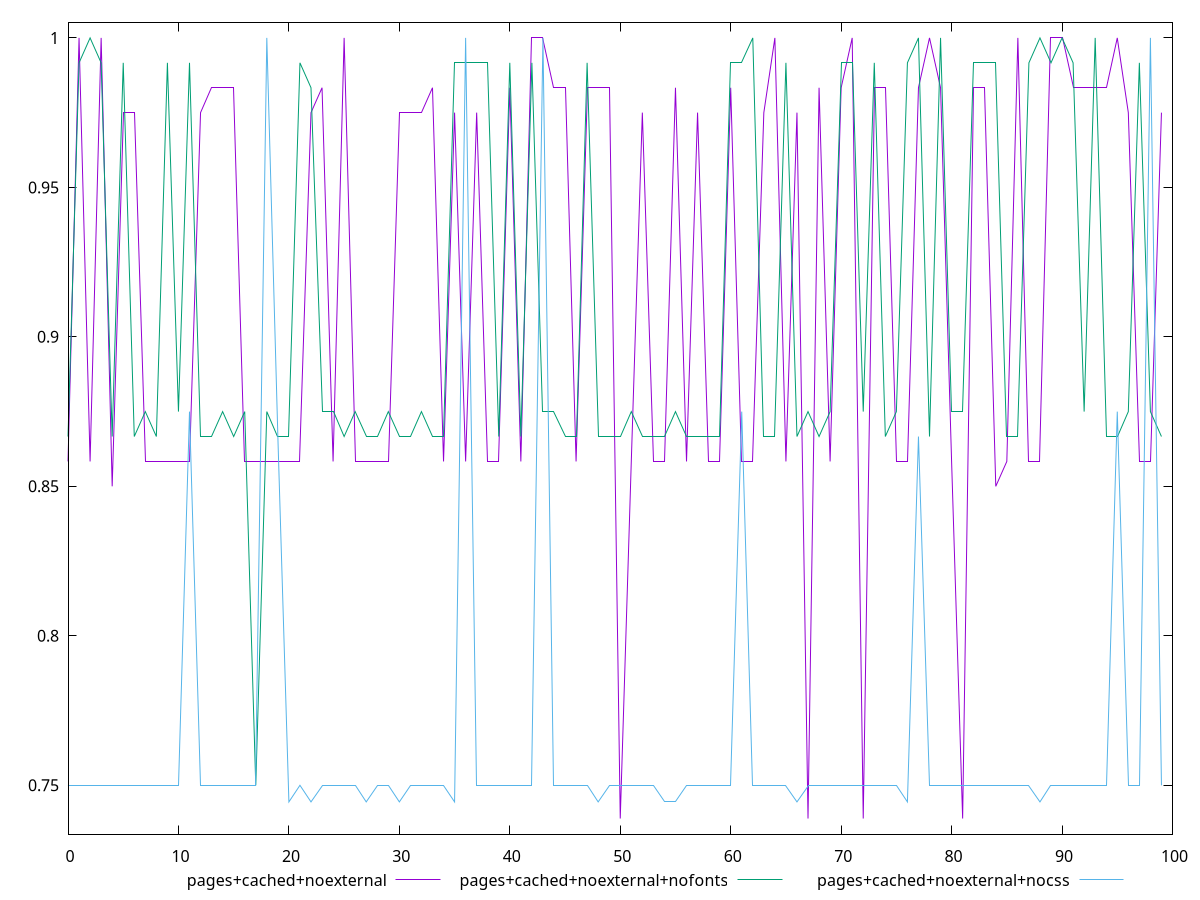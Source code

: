 $_pagesCachedNoexternal <<EOF
0.8583333333333334
1
0.8583333333333334
1
0.85
0.975
0.975
0.8583333333333334
0.8583333333333334
0.8583333333333334
0.8583333333333334
0.8583333333333334
0.975
0.9833333333333333
0.9833333333333333
0.9833333333333333
0.8583333333333334
0.8583333333333334
0.8583333333333334
0.8583333333333334
0.8583333333333334
0.8583333333333334
0.975
0.9833333333333333
0.8583333333333334
1
0.8583333333333334
0.8583333333333334
0.8583333333333334
0.8583333333333334
0.975
0.975
0.975
0.9833333333333333
0.8583333333333334
0.975
0.8583333333333334
0.975
0.8583333333333334
0.8583333333333334
0.9833333333333333
0.8583333333333334
1
1
0.9833333333333333
0.9833333333333333
0.8583333333333334
0.9833333333333333
0.9833333333333333
0.9833333333333333
0.7388888888888889
0.8583333333333334
0.975
0.8583333333333334
0.8583333333333334
0.9833333333333333
0.8583333333333334
0.975
0.8583333333333334
0.8583333333333334
0.9833333333333333
0.8583333333333334
0.8583333333333334
0.975
1
0.8583333333333334
0.975
0.7388888888888889
0.9833333333333333
0.8583333333333334
0.9833333333333333
1
0.7388888888888889
0.9833333333333333
0.9833333333333333
0.8583333333333334
0.8583333333333334
0.9833333333333333
1
0.9833333333333333
0.8583333333333334
0.7388888888888889
0.9833333333333333
0.9833333333333333
0.85
0.8583333333333334
1
0.8583333333333334
0.8583333333333334
1
1
0.9833333333333333
0.9833333333333333
0.9833333333333333
0.9833333333333333
1
0.975
0.8583333333333334
0.8583333333333334
0.975
EOF
$_pagesCachedNoexternalNofonts <<EOF
0.8666666666666667
0.9916666666666667
1
0.9916666666666667
0.8666666666666667
0.9916666666666667
0.8666666666666667
0.875
0.8666666666666667
0.9916666666666667
0.875
0.9916666666666667
0.8666666666666667
0.8666666666666667
0.875
0.8666666666666667
0.875
0.75
0.875
0.8666666666666667
0.8666666666666667
0.9916666666666667
0.9833333333333333
0.875
0.875
0.8666666666666667
0.875
0.8666666666666667
0.8666666666666667
0.875
0.8666666666666667
0.8666666666666667
0.875
0.8666666666666667
0.8666666666666667
0.9916666666666667
0.9916666666666667
0.9916666666666667
0.9916666666666667
0.8666666666666667
0.9916666666666667
0.8666666666666667
0.9916666666666667
0.875
0.875
0.8666666666666667
0.8666666666666667
0.9916666666666667
0.8666666666666667
0.8666666666666667
0.8666666666666667
0.875
0.8666666666666667
0.8666666666666667
0.8666666666666667
0.875
0.8666666666666667
0.8666666666666667
0.8666666666666667
0.8666666666666667
0.9916666666666667
0.9916666666666667
1
0.8666666666666667
0.8666666666666667
0.9916666666666667
0.8666666666666667
0.875
0.8666666666666667
0.875
0.9916666666666667
0.9916666666666667
0.875
0.9916666666666667
0.8666666666666667
0.875
0.9916666666666667
1
0.8666666666666667
1
0.875
0.875
0.9916666666666667
0.9916666666666667
0.9916666666666667
0.8666666666666667
0.8666666666666667
0.9916666666666667
1
0.9916666666666667
1
0.9916666666666667
0.875
1
0.8666666666666667
0.8666666666666667
0.875
0.9916666666666667
0.875
0.8666666666666667
EOF
$_pagesCachedNoexternalNocss <<EOF
0.75
0.75
0.75
0.75
0.75
0.75
0.75
0.75
0.75
0.75
0.75
0.875
0.75
0.75
0.75
0.75
0.75
0.75
1
0.8666666666666667
0.7444444444444445
0.75
0.7444444444444445
0.75
0.75
0.75
0.75
0.7444444444444445
0.75
0.75
0.7444444444444445
0.75
0.75
0.75
0.75
0.7444444444444445
1
0.75
0.75
0.75
0.75
0.75
0.75
1
0.75
0.75
0.75
0.75
0.7444444444444445
0.75
0.75
0.75
0.75
0.75
0.7444444444444445
0.7444444444444445
0.75
0.75
0.75
0.75
0.75
0.875
0.75
0.75
0.75
0.75
0.7444444444444445
0.75
0.75
0.75
0.75
0.75
0.75
0.75
0.75
0.75
0.7444444444444445
0.8666666666666667
0.75
0.75
0.75
0.75
0.75
0.75
0.75
0.75
0.75
0.75
0.7444444444444445
0.75
0.75
0.75
0.75
0.75
0.75
0.875
0.75
0.75
1
0.75
EOF
set key outside below
set terminal pngcairo
set output "report_00004_2020-11-02T20-21-41.718Z/uses-http2/uses-http2_pages+cached+noexternal_pages+cached+noexternal+nofonts_pages+cached+noexternal+nocss.png"
set yrange [0.7336666666666667:1.0052222222222222]
plot $_pagesCachedNoexternal title "pages+cached+noexternal" with line ,$_pagesCachedNoexternalNofonts title "pages+cached+noexternal+nofonts" with line ,$_pagesCachedNoexternalNocss title "pages+cached+noexternal+nocss" with line ,